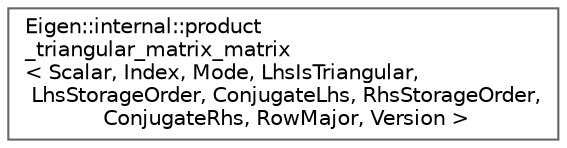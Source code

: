 digraph "类继承关系图"
{
 // LATEX_PDF_SIZE
  bgcolor="transparent";
  edge [fontname=Helvetica,fontsize=10,labelfontname=Helvetica,labelfontsize=10];
  node [fontname=Helvetica,fontsize=10,shape=box,height=0.2,width=0.4];
  rankdir="LR";
  Node0 [id="Node000000",label="Eigen::internal::product\l_triangular_matrix_matrix\l\< Scalar, Index, Mode, LhsIsTriangular,\l LhsStorageOrder, ConjugateLhs, RhsStorageOrder,\l ConjugateRhs, RowMajor, Version \>",height=0.2,width=0.4,color="grey40", fillcolor="white", style="filled",URL="$struct_eigen_1_1internal_1_1product__triangular__matrix__matrix_3_01_scalar_00_01_index_00_01_moa7595ecc6fa7617b9a7dfbf733dbf94b.html",tooltip=" "];
}
